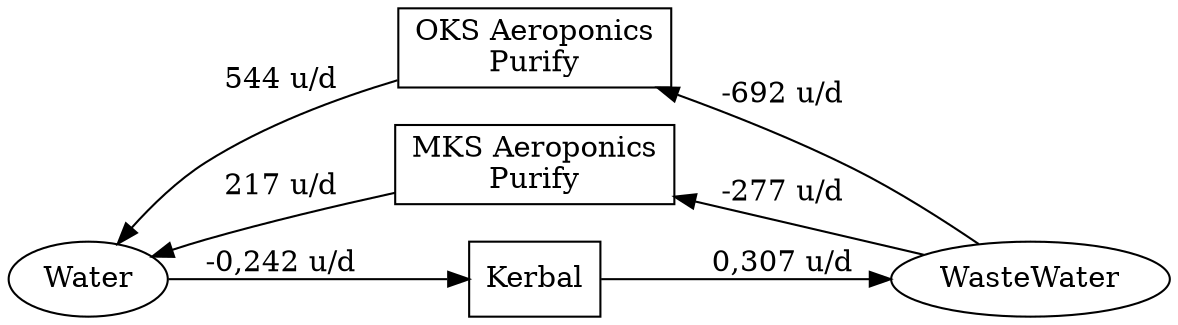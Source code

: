 /* -*- coding: utf-8; -*-
Overview over USI Kolonization System Resources
Copyright 2014 By Mhoram

This Work may be distributed under the Creative Commons
Attribution-NonCommercial-ShareAlike 4.0 International License.

*/

# dot -Tpng -o Water.png Water.dot

digraph Water {
    rankdir="LR";

    Kerbal [label="Kerbal", shape=box];
    OksPurify [label="OKS Aeroponics\nPurify", shape=box];
    MksPurify [label="MKS Aeroponics\nPurify", shape=box];

    {
        rank=same;
        OksPurify;
        Kerbal;
        MksPurify;
    }

    WasteWater -> OksPurify [label="-692 u/d",constraint=none];
    OksPurify -> Water [label="544 u/d",constraint=none];

    Water -> Kerbal [label="-0,242 u/d"];
    Kerbal -> WasteWater [label="0,307 u/d"];

    WasteWater -> MksPurify [label="-277 u/d",constraint=none];
    MksPurify -> Water [label="217 u/d",constraint=none];

}
